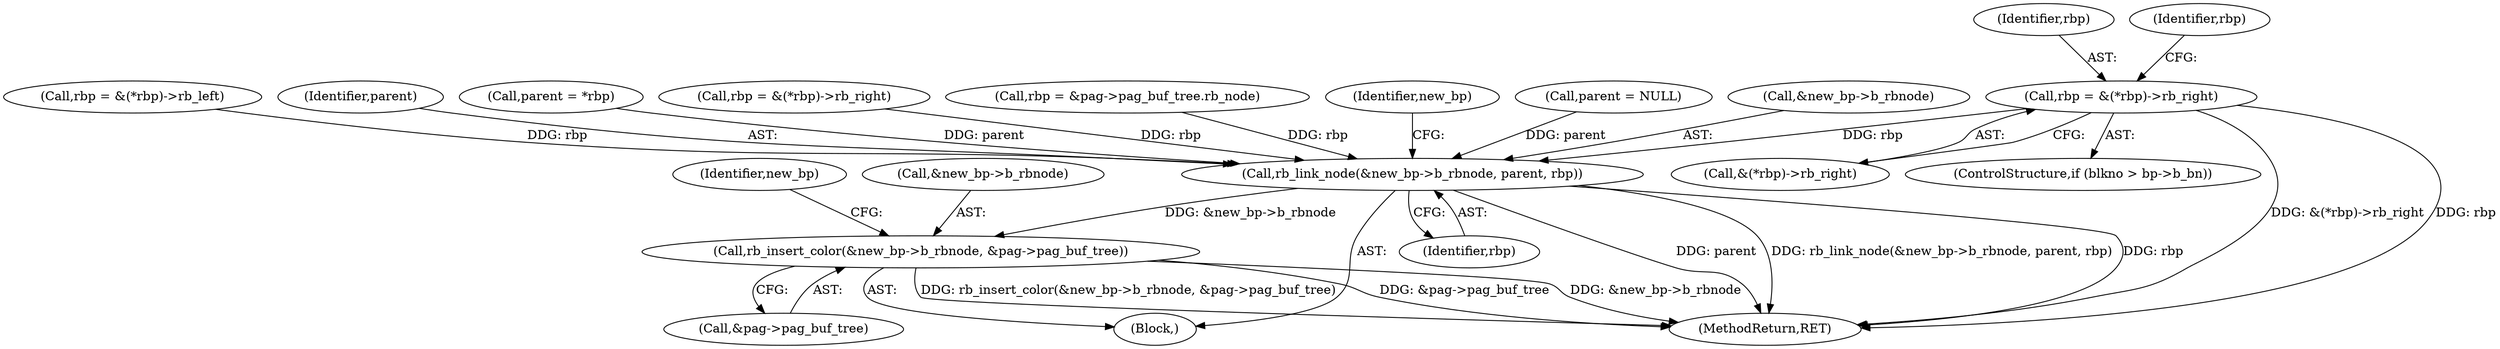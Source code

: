 digraph "0_linux_eb178619f930fa2ba2348de332a1ff1c66a31424@pointer" {
"1000260" [label="(Call,rbp = &(*rbp)->rb_right)"];
"1000299" [label="(Call,rb_link_node(&new_bp->b_rbnode, parent, rbp))"];
"1000306" [label="(Call,rb_insert_color(&new_bp->b_rbnode, &pag->pag_buf_tree))"];
"1000218" [label="(Call,rbp = &pag->pag_buf_tree.rb_node)"];
"1000261" [label="(Identifier,rbp)"];
"1000298" [label="(Block,)"];
"1000311" [label="(Call,&pag->pag_buf_tree)"];
"1000317" [label="(Identifier,new_bp)"];
"1000309" [label="(Identifier,new_bp)"];
"1000260" [label="(Call,rbp = &(*rbp)->rb_right)"];
"1000226" [label="(Call,parent = NULL)"];
"1000307" [label="(Call,&new_bp->b_rbnode)"];
"1000306" [label="(Call,rb_insert_color(&new_bp->b_rbnode, &pag->pag_buf_tree))"];
"1000254" [label="(ControlStructure,if (blkno > bp->b_bn))"];
"1000300" [label="(Call,&new_bp->b_rbnode)"];
"1000246" [label="(Call,rbp = &(*rbp)->rb_left)"];
"1000262" [label="(Call,&(*rbp)->rb_right)"];
"1000304" [label="(Identifier,parent)"];
"1000234" [label="(Identifier,rbp)"];
"1000236" [label="(Call,parent = *rbp)"];
"1000299" [label="(Call,rb_link_node(&new_bp->b_rbnode, parent, rbp))"];
"1000305" [label="(Identifier,rbp)"];
"1000407" [label="(MethodReturn,RET)"];
"1000282" [label="(Call,rbp = &(*rbp)->rb_right)"];
"1000260" -> "1000254"  [label="AST: "];
"1000260" -> "1000262"  [label="CFG: "];
"1000261" -> "1000260"  [label="AST: "];
"1000262" -> "1000260"  [label="AST: "];
"1000234" -> "1000260"  [label="CFG: "];
"1000260" -> "1000407"  [label="DDG: &(*rbp)->rb_right"];
"1000260" -> "1000407"  [label="DDG: rbp"];
"1000260" -> "1000299"  [label="DDG: rbp"];
"1000299" -> "1000298"  [label="AST: "];
"1000299" -> "1000305"  [label="CFG: "];
"1000300" -> "1000299"  [label="AST: "];
"1000304" -> "1000299"  [label="AST: "];
"1000305" -> "1000299"  [label="AST: "];
"1000309" -> "1000299"  [label="CFG: "];
"1000299" -> "1000407"  [label="DDG: parent"];
"1000299" -> "1000407"  [label="DDG: rb_link_node(&new_bp->b_rbnode, parent, rbp)"];
"1000299" -> "1000407"  [label="DDG: rbp"];
"1000226" -> "1000299"  [label="DDG: parent"];
"1000236" -> "1000299"  [label="DDG: parent"];
"1000218" -> "1000299"  [label="DDG: rbp"];
"1000282" -> "1000299"  [label="DDG: rbp"];
"1000246" -> "1000299"  [label="DDG: rbp"];
"1000299" -> "1000306"  [label="DDG: &new_bp->b_rbnode"];
"1000306" -> "1000298"  [label="AST: "];
"1000306" -> "1000311"  [label="CFG: "];
"1000307" -> "1000306"  [label="AST: "];
"1000311" -> "1000306"  [label="AST: "];
"1000317" -> "1000306"  [label="CFG: "];
"1000306" -> "1000407"  [label="DDG: &pag->pag_buf_tree"];
"1000306" -> "1000407"  [label="DDG: &new_bp->b_rbnode"];
"1000306" -> "1000407"  [label="DDG: rb_insert_color(&new_bp->b_rbnode, &pag->pag_buf_tree)"];
}
